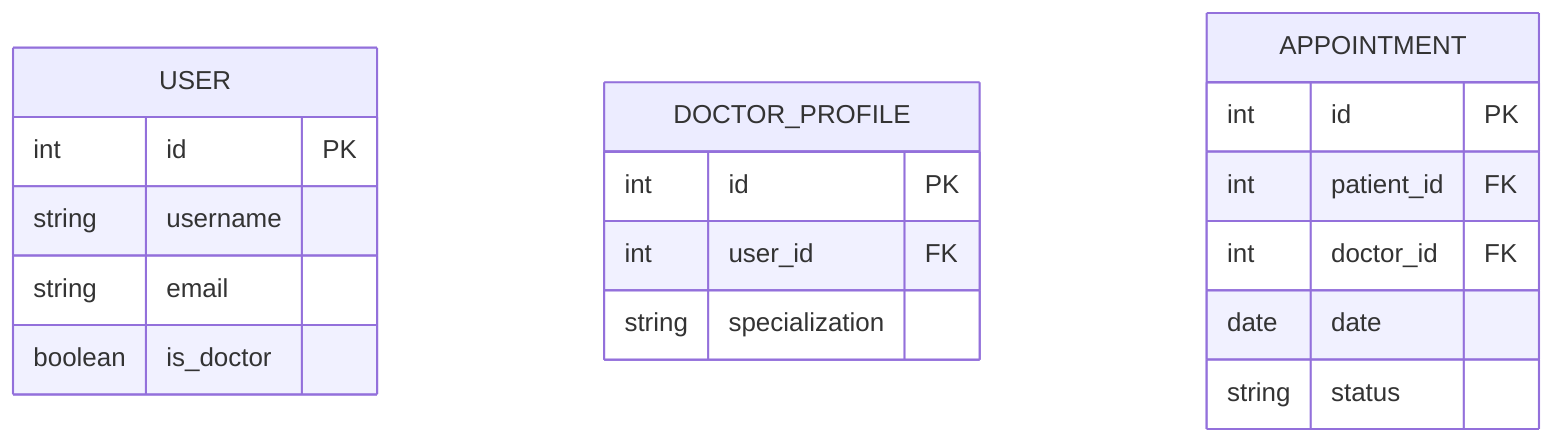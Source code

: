 erDiagram
    USER {
        int id PK
        string username
        string email
        boolean is_doctor
    }
    DOCTOR_PROFILE {
        int id PK
        int user_id FK
        string specialization
    }
    APPOINTMENT {
        int id PK
        int patient_id FK
        int doctor_id FK
        date date
        string status
    }
